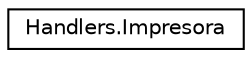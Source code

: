 digraph "Graphical Class Hierarchy"
{
 // INTERACTIVE_SVG=YES
 // LATEX_PDF_SIZE
  edge [fontname="Helvetica",fontsize="10",labelfontname="Helvetica",labelfontsize="10"];
  node [fontname="Helvetica",fontsize="10",shape=record];
  rankdir="LR";
  Node0 [label="Handlers.Impresora",height=0.2,width=0.4,color="black", fillcolor="white", style="filled",URL="$classHandlers_1_1Impresora.html",tooltip="Clase impresora, se encarga de hacer un string con las ofertas que cumplen con los requisitos de la b..."];
}
